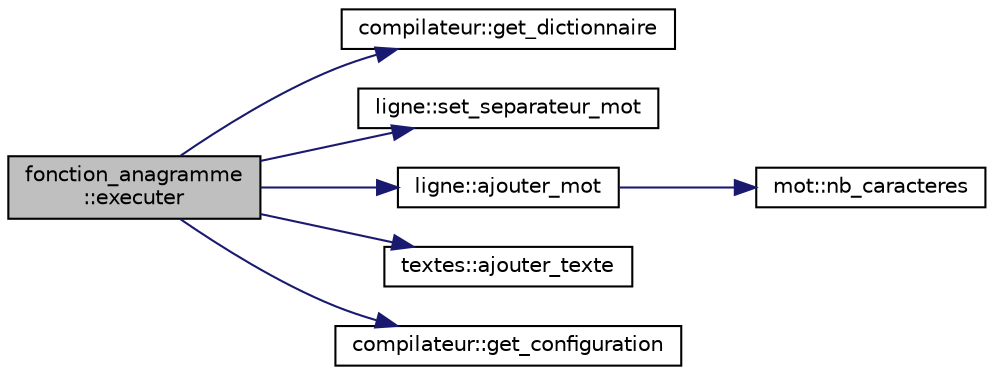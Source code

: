 digraph "fonction_anagramme::executer"
{
  edge [fontname="Helvetica",fontsize="10",labelfontname="Helvetica",labelfontsize="10"];
  node [fontname="Helvetica",fontsize="10",shape=record];
  rankdir="LR";
  Node7 [label="fonction_anagramme\l::executer",height=0.2,width=0.4,color="black", fillcolor="grey75", style="filled", fontcolor="black"];
  Node7 -> Node8 [color="midnightblue",fontsize="10",style="solid",fontname="Helvetica"];
  Node8 [label="compilateur::get_dictionnaire",height=0.2,width=0.4,color="black", fillcolor="white", style="filled",URL="$classcompilateur.html#a6fe40946fe454b0569e544285d457e80",tooltip="Accesseur d&#39;un dictionnaire. "];
  Node7 -> Node9 [color="midnightblue",fontsize="10",style="solid",fontname="Helvetica"];
  Node9 [label="ligne::set_separateur_mot",height=0.2,width=0.4,color="black", fillcolor="white", style="filled",URL="$classligne.html#aa13dd59094abd373163ef55e2f33bf8a",tooltip="Initialise le séparateur de mot. "];
  Node7 -> Node10 [color="midnightblue",fontsize="10",style="solid",fontname="Helvetica"];
  Node10 [label="ligne::ajouter_mot",height=0.2,width=0.4,color="black", fillcolor="white", style="filled",URL="$classligne.html#abb194a19c94d5d7ec48ef442f5043d1e",tooltip="Ajoute un mot à la ligne. "];
  Node10 -> Node11 [color="midnightblue",fontsize="10",style="solid",fontname="Helvetica"];
  Node11 [label="mot::nb_caracteres",height=0.2,width=0.4,color="black", fillcolor="white", style="filled",URL="$classmot.html#a9f5c9cd3673bd6d4ba3b7ea9e406ef49",tooltip="Retourne le nombre de caractère du mot. "];
  Node7 -> Node12 [color="midnightblue",fontsize="10",style="solid",fontname="Helvetica"];
  Node12 [label="textes::ajouter_texte",height=0.2,width=0.4,color="black", fillcolor="white", style="filled",URL="$classtextes.html#a43f525d434beb88abf038c54fe656d91",tooltip="Ajoute un texte donné. "];
  Node7 -> Node13 [color="midnightblue",fontsize="10",style="solid",fontname="Helvetica"];
  Node13 [label="compilateur::get_configuration",height=0.2,width=0.4,color="black", fillcolor="white", style="filled",URL="$classcompilateur.html#a1b90b920c98f81b88171bda33967ffac",tooltip="Accesseur de la configuration courante. "];
}
